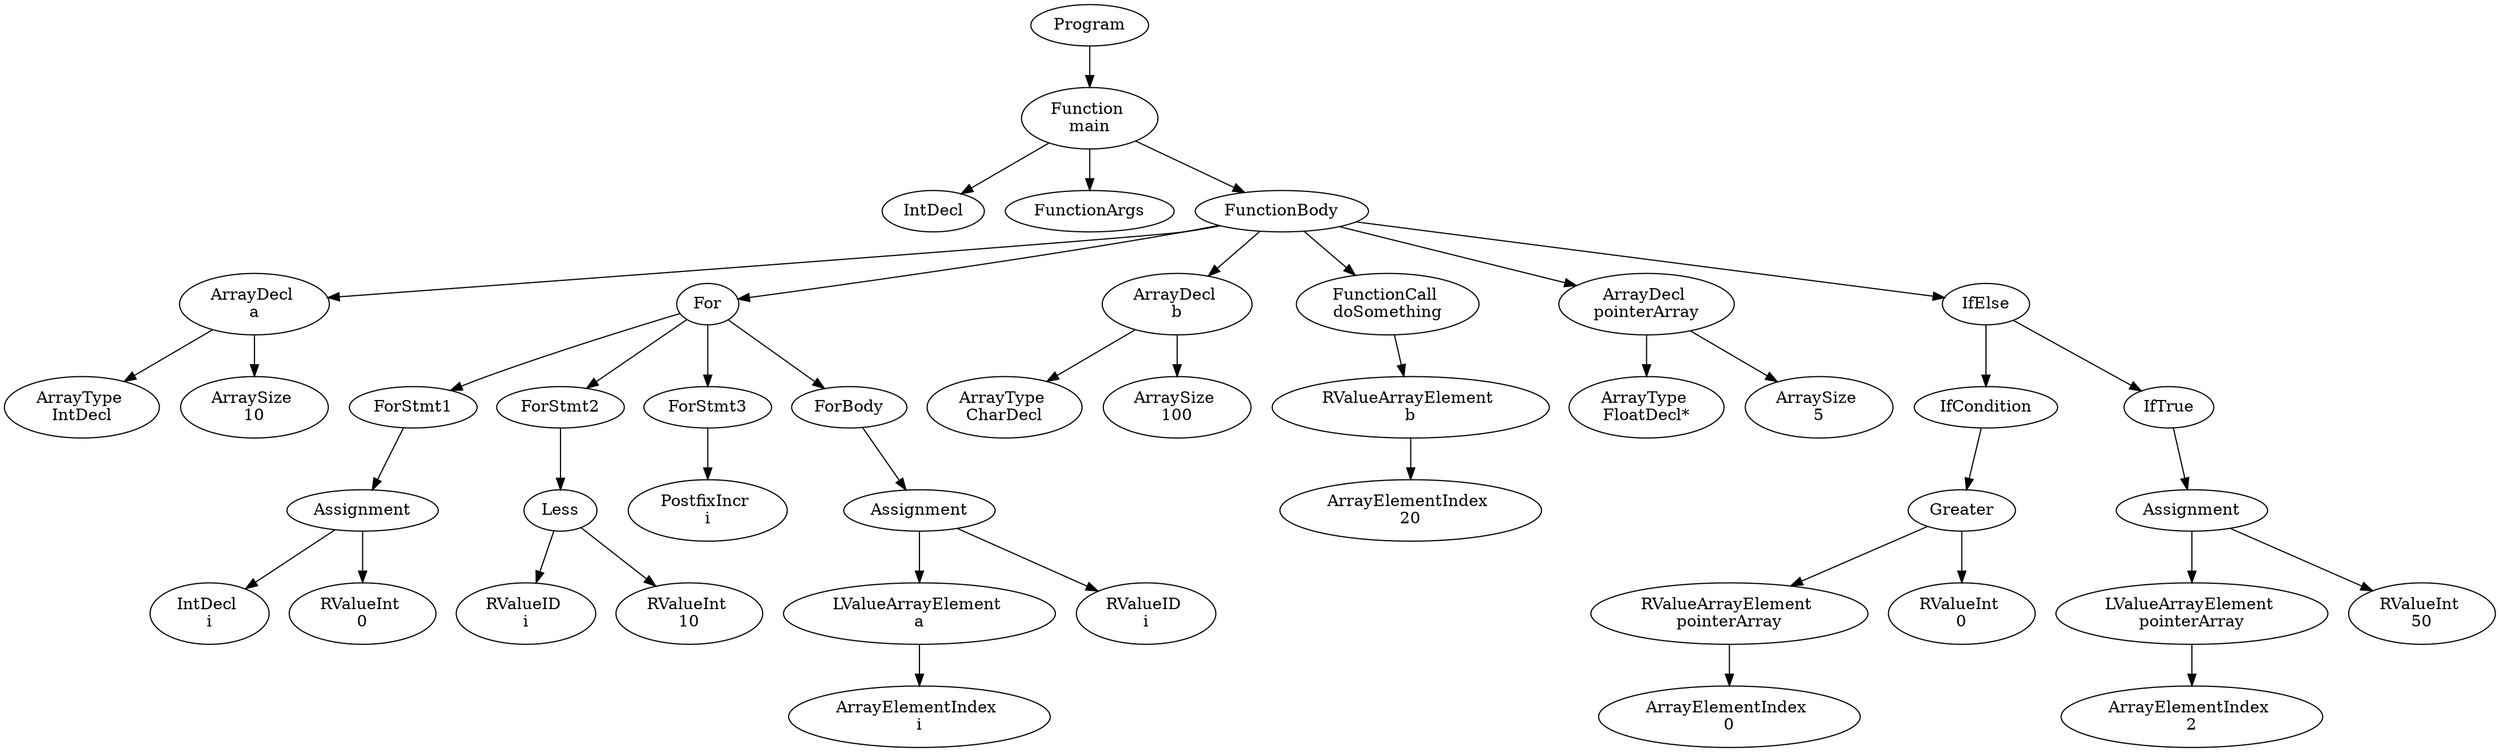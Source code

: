 digraph AST {
1 [label="Program"];
2 [label="Function \nmain"];
3 [label="IntDecl"];
4 [label="FunctionArgs"];
5 [label="FunctionBody"];
6 [label="ArrayDecl \na"];
7 [label="ArrayType \nIntDecl"];
8 [label="ArraySize \n10"];
6 -> 7;
6 -> 8;
9 [label="For"];
10 [label="ForStmt1"];
11 [label="Assignment"];
12 [label="IntDecl \ni"];
13 [label="RValueInt \n0"];
11 -> 12;
11 -> 13;
10 -> 11;
14 [label="ForStmt2"];
15 [label="Less"];
16 [label="RValueID \ni"];
17 [label="RValueInt \n10"];
15 -> 16;
15 -> 17;
14 -> 15;
18 [label="ForStmt3"];
19 [label="PostfixIncr \ni"];
18 -> 19;
20 [label="ForBody"];
21 [label="Assignment"];
22 [label="LValueArrayElement \na"];
23 [label="ArrayElementIndex \ni"];
22 -> 23;
24 [label="RValueID \ni"];
21 -> 22;
21 -> 24;
20 -> 21;
9 -> 10;
9 -> 14;
9 -> 18;
9 -> 20;
25 [label="ArrayDecl \nb"];
26 [label="ArrayType \nCharDecl"];
27 [label="ArraySize \n100"];
25 -> 26;
25 -> 27;
28 [label="FunctionCall \ndoSomething"];
29 [label="RValueArrayElement \nb"];
30 [label="ArrayElementIndex \n20"];
29 -> 30;
28 -> 29;
31 [label="ArrayDecl \npointerArray"];
32 [label="ArrayType \nFloatDecl*"];
33 [label="ArraySize \n5"];
31 -> 32;
31 -> 33;
34 [label="IfElse"];
35 [label="IfCondition"];
36 [label="Greater"];
37 [label="RValueArrayElement \npointerArray"];
38 [label="ArrayElementIndex \n0"];
37 -> 38;
39 [label="RValueInt \n0"];
36 -> 37;
36 -> 39;
35 -> 36;
40 [label="IfTrue"];
41 [label="Assignment"];
42 [label="LValueArrayElement \npointerArray"];
43 [label="ArrayElementIndex \n2"];
42 -> 43;
44 [label="RValueInt \n50"];
41 -> 42;
41 -> 44;
40 -> 41;
34 -> 35;
34 -> 40;
5 -> 6;
5 -> 9;
5 -> 25;
5 -> 28;
5 -> 31;
5 -> 34;
2 -> 3;
2 -> 4;
2 -> 5;
1 -> 2;
}